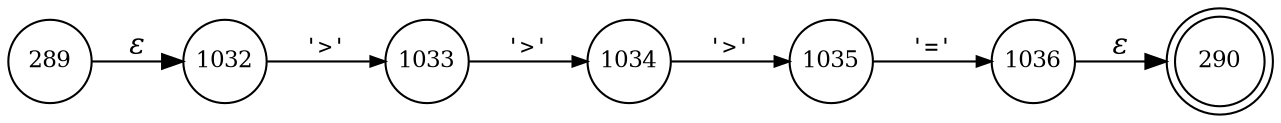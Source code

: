digraph ATN {
rankdir=LR;
s290[fontsize=11, label="290", shape=doublecircle, fixedsize=true, width=.6];
s289[fontsize=11,label="289", shape=circle, fixedsize=true, width=.55, peripheries=1];
s1032[fontsize=11,label="1032", shape=circle, fixedsize=true, width=.55, peripheries=1];
s1033[fontsize=11,label="1033", shape=circle, fixedsize=true, width=.55, peripheries=1];
s1034[fontsize=11,label="1034", shape=circle, fixedsize=true, width=.55, peripheries=1];
s1035[fontsize=11,label="1035", shape=circle, fixedsize=true, width=.55, peripheries=1];
s1036[fontsize=11,label="1036", shape=circle, fixedsize=true, width=.55, peripheries=1];
s289 -> s1032 [fontname="Times-Italic", label="&epsilon;"];
s1032 -> s1033 [fontsize=11, fontname="Courier", arrowsize=.7, label = "'>'", arrowhead = normal];
s1033 -> s1034 [fontsize=11, fontname="Courier", arrowsize=.7, label = "'>'", arrowhead = normal];
s1034 -> s1035 [fontsize=11, fontname="Courier", arrowsize=.7, label = "'>'", arrowhead = normal];
s1035 -> s1036 [fontsize=11, fontname="Courier", arrowsize=.7, label = "'='", arrowhead = normal];
s1036 -> s290 [fontname="Times-Italic", label="&epsilon;"];
}